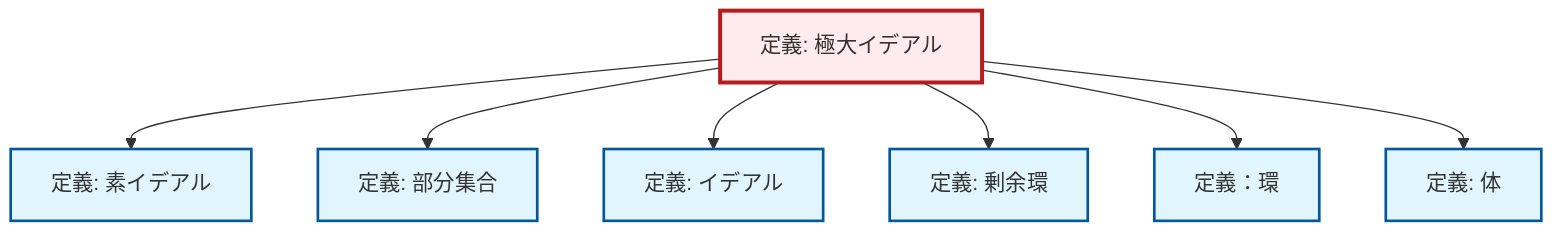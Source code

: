 graph TD
    classDef definition fill:#e1f5fe,stroke:#01579b,stroke-width:2px
    classDef theorem fill:#f3e5f5,stroke:#4a148c,stroke-width:2px
    classDef axiom fill:#fff3e0,stroke:#e65100,stroke-width:2px
    classDef example fill:#e8f5e9,stroke:#1b5e20,stroke-width:2px
    classDef current fill:#ffebee,stroke:#b71c1c,stroke-width:3px
    def-ideal["定義: イデアル"]:::definition
    def-field["定義: 体"]:::definition
    def-maximal-ideal["定義: 極大イデアル"]:::definition
    def-subset["定義: 部分集合"]:::definition
    def-prime-ideal["定義: 素イデアル"]:::definition
    def-ring["定義：環"]:::definition
    def-quotient-ring["定義: 剰余環"]:::definition
    def-maximal-ideal --> def-prime-ideal
    def-maximal-ideal --> def-subset
    def-maximal-ideal --> def-ideal
    def-maximal-ideal --> def-quotient-ring
    def-maximal-ideal --> def-ring
    def-maximal-ideal --> def-field
    class def-maximal-ideal current